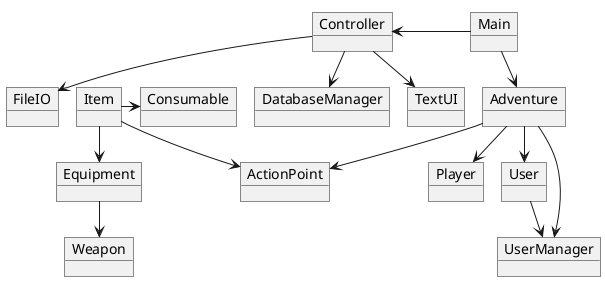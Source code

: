 @startuml
!pragma layout smetana
'https://plantuml.com/object-diagram

object Main
object Controller
object DatabaseManager
object Adventure
object User
object UserManager
object Player
object ActionPoint
object TextUI
object FileIO
object Item
object Consumable
object Equipment
object Weapon

Main --> Adventure
Main -left-> Controller
Controller --> DatabaseManager
Controller --> TextUI
Controller --> FileIO
Adventure --> Player
Adventure --> ActionPoint
Adventure --> User
Adventure --> UserManager
User --> UserManager
Item --> ActionPoint
Item -right-> Consumable
Item --> Equipment
Equipment --> Weapon

@enduml
